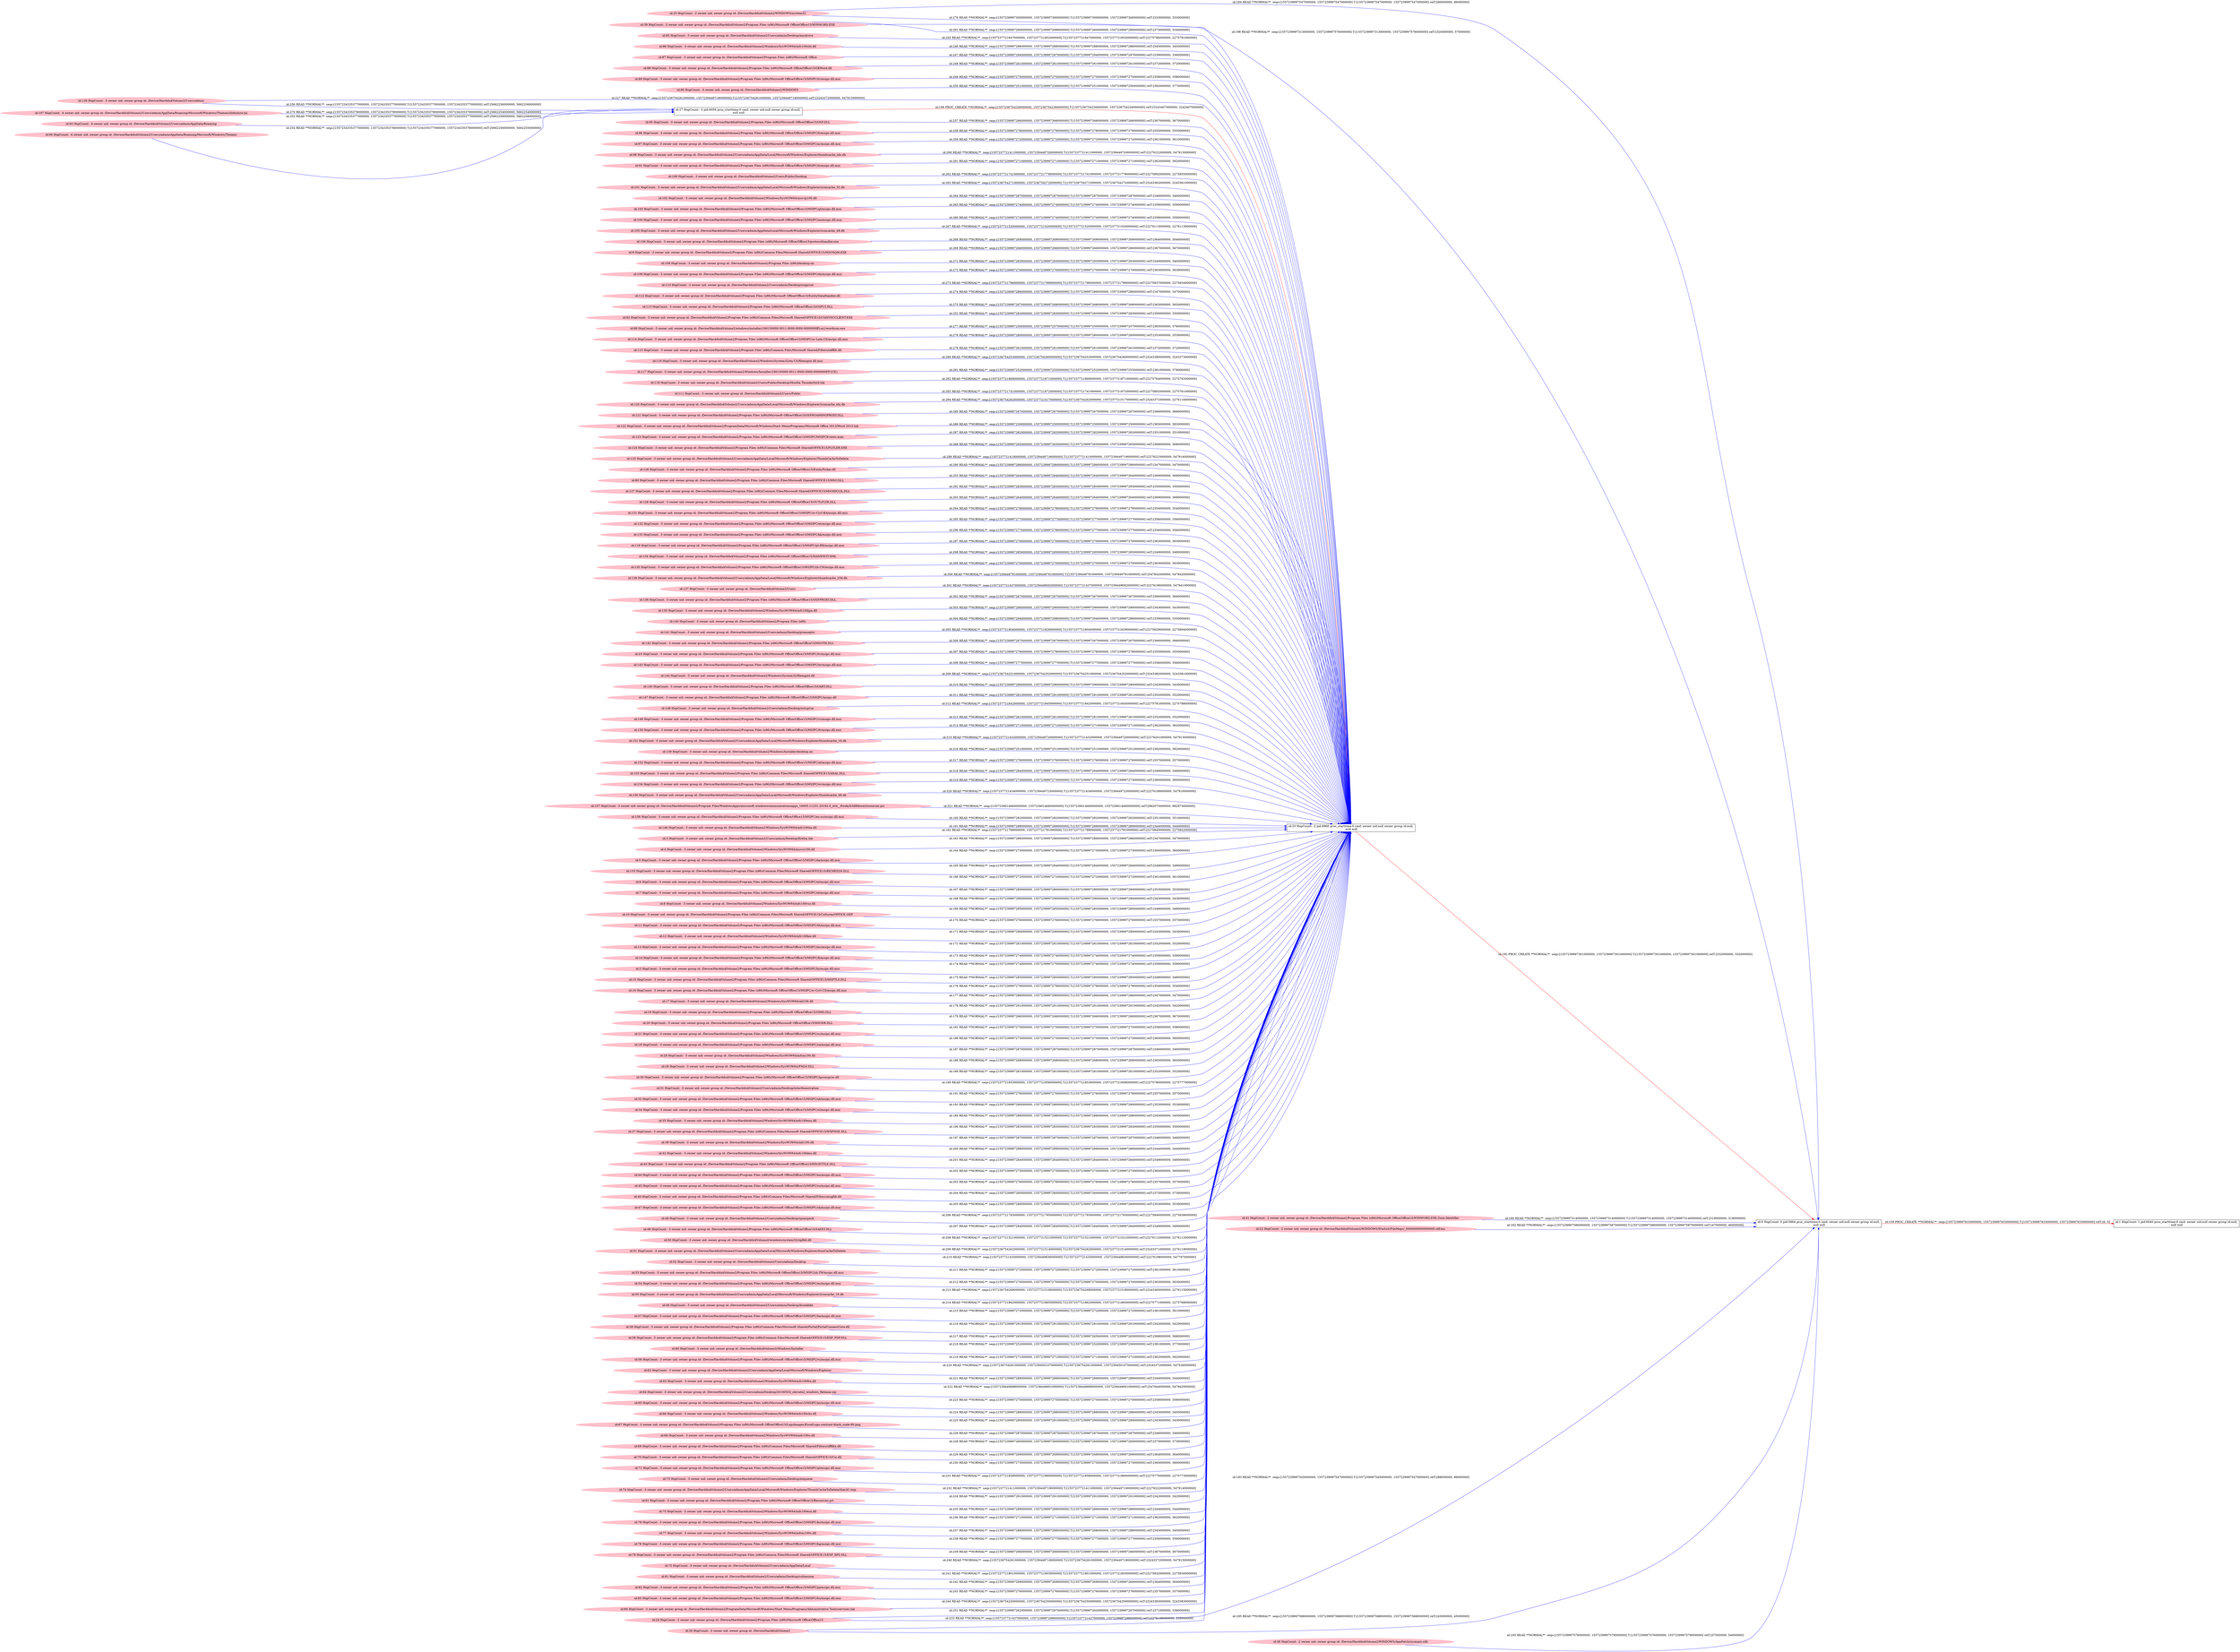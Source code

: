 digraph  {
rankdir=LR
"129"[color=pink,label="id:129 HopCount: -3 owner uid: owner group id: /Device/HarddiskVolume2/Users/admin ", shape=oval,style=filled];
"27"[color=black,label="id:27 HopCount: -3 pid:6056 proc_starttime:0 cmd: owner uid:null owner group id:null,\n null null", shape=box,style=solid];
"129" -> "27" [id=256,__obj="READ"color=blue,label="id:256 READ **NORMAL**  seqs:[1557234335377000000, 1557234335377000000] T:[1557234335377000000, 1557234335377000000] relT:[5662256000000, 5662256000000]",style=solid];
"95"[color=pink,label="id:95 HopCount: -3 owner uid: owner group id: /Device/HarddiskVolume2/Program Files (x86)/Microsoft Office/Office15/OSF.DLL ", shape=oval,style=filled];
"33"[color=black,label="id:33 HopCount: -2 pid:6960 proc_starttime:0 cmd: owner uid:null owner group id:null,\n null null", shape=box,style=solid];
"95" -> "33" [id=257,__obj="READ"color=blue,label="id:257 READ **NORMAL**  seqs:[1557239997266000000, 1557239997266000000] T:[1557239997266000000, 1557239997266000000] relT:[367000000, 367000000]",style=solid];
"96"[color=pink,label="id:96 HopCount: -3 owner uid: owner group id: /Device/HarddiskVolume2/Program Files (x86)/Microsoft Office/Office15/MSIPC/lt/msipc.dll.mui ", shape=oval,style=filled];
"96" -> "33" [id=258,__obj="READ"color=blue,label="id:258 READ **NORMAL**  seqs:[1557239997278000000, 1557239997279000000] T:[1557239997278000000, 1557239997278000000] relT:[355000000, 355000000]",style=solid];
"97"[color=pink,label="id:97 HopCount: -3 owner uid: owner group id: /Device/HarddiskVolume2/Program Files (x86)/Microsoft Office/Office15/MSIPC/ar/msipc.dll.mui ", shape=oval,style=filled];
"97" -> "33" [id=259,__obj="READ"color=blue,label="id:259 READ **NORMAL**  seqs:[1557239997272000000, 1557239997272000000] T:[1557239997272000000, 1557239997272000000] relT:[361000000, 361000000]",style=solid];
"98"[color=pink,label="id:98 HopCount: -3 owner uid: owner group id: /Device/HarddiskVolume2/Users/admin/AppData/Local/Microsoft/Windows/Explorer/thumbcache_idx.db ", shape=oval,style=filled];
"98" -> "33" [id=260,__obj="READ"color=blue,label="id:260 READ **NORMAL**  seqs:[1557237721411000000, 1557239449720000000] T:[1557237721411000000, 1557239449720000000] relT:[2276222000000, 547913000000]",style=solid];
"91"[color=pink,label="id:91 HopCount: -3 owner uid: owner group id: /Device/HarddiskVolume2/Program Files (x86)/Microsoft Office/Office15/MSIPC/it/msipc.dll.mui ", shape=oval,style=filled];
"91" -> "33" [id=261,__obj="READ"color=blue,label="id:261 READ **NORMAL**  seqs:[1557239997271000000, 1557239997271000000] T:[1557239997271000000, 1557239997271000000] relT:[362000000, 362000000]",style=solid];
"100"[color=pink,label="id:100 HopCount: -3 owner uid: owner group id: /Device/HarddiskVolume2/Users/Public/Desktop ", shape=oval,style=filled];
"100" -> "33" [id=262,__obj="READ"color=blue,label="id:262 READ **NORMAL**  seqs:[1557237721741000000, 1557237721778000000] T:[1557237721741000000, 1557237721778000000] relT:[2275892000000, 2275855000000]",style=solid];
"101"[color=pink,label="id:101 HopCount: -3 owner uid: owner group id: /Device/HarddiskVolume2/Users/admin/AppData/Local/Microsoft/Windows/Explorer/iconcache_32.db ", shape=oval,style=filled];
"101" -> "33" [id=263,__obj="READ"color=blue,label="id:263 READ **NORMAL**  seqs:[1557236754271000000, 1557236754272000000] T:[1557236754271000000, 1557236754272000000] relT:[3243362000000, 3243361000000]",style=solid];
"102"[color=pink,label="id:102 HopCount: -3 owner uid: owner group id: /Device/HarddiskVolume2/Windows/SysWOW64/msvcp100.dll ", shape=oval,style=filled];
"102" -> "33" [id=264,__obj="READ"color=blue,label="id:264 READ **NORMAL**  seqs:[1557239997287000000, 1557239997287000000] T:[1557239997287000000, 1557239997287000000] relT:[346000000, 346000000]",style=solid];
"103"[color=pink,label="id:103 HopCount: -3 owner uid: owner group id: /Device/HarddiskVolume2/Program Files (x86)/Microsoft Office/Office15/MSIPC/gl/msipc.dll.mui ", shape=oval,style=filled];
"103" -> "33" [id=265,__obj="READ"color=blue,label="id:265 READ **NORMAL**  seqs:[1557239997274000000, 1557239997274000000] T:[1557239997274000000, 1557239997274000000] relT:[359000000, 359000000]",style=solid];
"104"[color=pink,label="id:104 HopCount: -3 owner uid: owner group id: /Device/HarddiskVolume2/Program Files (x86)/Microsoft Office/Office15/MSIPC/no/msipc.dll.mui ", shape=oval,style=filled];
"104" -> "33" [id=266,__obj="READ"color=blue,label="id:266 READ **NORMAL**  seqs:[1557239997274000000, 1557239997274000000] T:[1557239997274000000, 1557239997274000000] relT:[359000000, 359000000]",style=solid];
"105"[color=pink,label="id:105 HopCount: -3 owner uid: owner group id: /Device/HarddiskVolume2/Users/admin/AppData/Local/Microsoft/Windows/Explorer/iconcache_48.db ", shape=oval,style=filled];
"105" -> "33" [id=267,__obj="READ"color=blue,label="id:267 READ **NORMAL**  seqs:[1557237721520000000, 1557237721520000000] T:[1557237721520000000, 1557237721520000000] relT:[2276113000000, 2276113000000]",style=solid];
"106"[color=pink,label="id:106 HopCount: -3 owner uid: owner group id: /Device/HarddiskVolume2/Program Files (x86)/Microsoft Office/Office15/protocolhandler.exe ", shape=oval,style=filled];
"106" -> "33" [id=268,__obj="READ"color=blue,label="id:268 READ **NORMAL**  seqs:[1557239997269000000, 1557239997269000000] T:[1557239997269000000, 1557239997269000000] relT:[364000000, 364000000]",style=solid];
"9"[color=pink,label="id:9 HopCount: -3 owner uid: owner group id: /Device/HarddiskVolume2/Program Files (x86)/Common Files/Microsoft Shared/OFFICE15/MSOSQM.EXE ", shape=oval,style=filled];
"9" -> "33" [id=269,__obj="READ"color=blue,label="id:269 READ **NORMAL**  seqs:[1557239997266000000, 1557239997266000000] T:[1557239997266000000, 1557239997266000000] relT:[367000000, 367000000]",style=solid];
"107"[color=pink,label="id:107 HopCount: -4 owner uid: owner group id: /Device/HarddiskVolume2/Users/admin/AppData/Roaming/Microsoft/Windows/Themes/slideshow.ini ", shape=oval,style=filled];
"107" -> "27" [id=270,__obj="READ"color=blue,label="id:270 READ **NORMAL**  seqs:[1557234335378000000, 1557234335379000000] T:[1557234335379000000, 1557234335379000000] relT:[5662254000000, 5662254000000]",style=solid];
"108"[color=pink,label="id:108 HopCount: -3 owner uid: owner group id: /Device/HarddiskVolume2/Program Files (x86)/desktop.ini ", shape=oval,style=filled];
"108" -> "33" [id=271,__obj="READ"color=blue,label="id:271 READ **NORMAL**  seqs:[1557239997293000000, 1557239997293000000] T:[1557239997293000000, 1557239997293000000] relT:[340000000, 340000000]",style=solid];
"109"[color=pink,label="id:109 HopCount: -3 owner uid: owner group id: /Device/HarddiskVolume2/Program Files (x86)/Microsoft Office/Office15/MSIPC/de/msipc.dll.mui ", shape=oval,style=filled];
"109" -> "33" [id=272,__obj="READ"color=blue,label="id:272 READ **NORMAL**  seqs:[1557239997270000000, 1557239997270000000] T:[1557239997270000000, 1557239997270000000] relT:[363000000, 363000000]",style=solid];
"110"[color=pink,label="id:110 HopCount: -3 owner uid: owner group id: /Device/HarddiskVolume2/Users/admin/Desktop/soaproot ", shape=oval,style=filled];
"110" -> "33" [id=273,__obj="READ"color=blue,label="id:273 READ **NORMAL**  seqs:[1557237721796000000, 1557237721799000000] T:[1557237721796000000, 1557237721799000000] relT:[2275837000000, 2275834000000]",style=solid];
"112"[color=pink,label="id:112 HopCount: -3 owner uid: owner group id: /Device/HarddiskVolume2/Program Files (x86)/Microsoft Office/Office15/EntityDataHandler.dll ", shape=oval,style=filled];
"112" -> "33" [id=274,__obj="READ"color=blue,label="id:274 READ **NORMAL**  seqs:[1557239997286000000, 1557239997286000000] T:[1557239997286000000, 1557239997286000000] relT:[347000000, 347000000]",style=solid];
"113"[color=pink,label="id:113 HopCount: -3 owner uid: owner group id: /Device/HarddiskVolume2/Program Files (x86)/Microsoft Office/Office15/OSFUI.DLL ", shape=oval,style=filled];
"113" -> "33" [id=275,__obj="READ"color=blue,label="id:275 READ **NORMAL**  seqs:[1557239997267000000, 1557239997268000000] T:[1557239997268000000, 1557239997268000000] relT:[365000000, 365000000]",style=solid];
"25"[color=pink,label="id:25 HopCount: -2 owner uid: owner group id: /Device/HarddiskVolume2/WINDOWS/system32 ", shape=oval,style=filled];
"25" -> "33" [id=276,__obj="READ"color=blue,label="id:276 READ **NORMAL**  seqs:[1557239997300000000, 1557239997300000000] T:[1557239997300000000, 1557239997300000000] relT:[333000000, 333000000]",style=solid];
"99"[color=pink,label="id:99 HopCount: -3 owner uid: owner group id: /Device/HarddiskVolume2/windows/installer/{90150000-0011-0000-0000-0000000ff1ce}/wordicon.exe ", shape=oval,style=filled];
"99" -> "33" [id=277,__obj="READ"color=blue,label="id:277 READ **NORMAL**  seqs:[1557239997250000000, 1557239997257000000] T:[1557239997250000000, 1557239997257000000] relT:[383000000, 376000000]",style=solid];
"114"[color=pink,label="id:114 HopCount: -3 owner uid: owner group id: /Device/HarddiskVolume2/Program Files (x86)/Microsoft Office/Office15/MSIPC/sr-Latn-CS/msipc.dll.mui ", shape=oval,style=filled];
"114" -> "33" [id=278,__obj="READ"color=blue,label="id:278 READ **NORMAL**  seqs:[1557239997280000000, 1557239997280000000] T:[1557239997280000000, 1557239997280000000] relT:[353000000, 353000000]",style=solid];
"115"[color=pink,label="id:115 HopCount: -3 owner uid: owner group id: /Device/HarddiskVolume2/Program Files (x86)/Common Files/Microsoft Shared/Filters/odffilt.dll ", shape=oval,style=filled];
"115" -> "33" [id=279,__obj="READ"color=blue,label="id:279 READ **NORMAL**  seqs:[1557239997261000000, 1557239997261000000] T:[1557239997261000000, 1557239997261000000] relT:[372000000, 372000000]",style=solid];
"116"[color=pink,label="id:116 HopCount: -3 owner uid: owner group id: /Device/HarddiskVolume2/Windows/System32/en-US/filemgmt.dll.mui ", shape=oval,style=filled];
"116" -> "33" [id=280,__obj="READ"color=blue,label="id:280 READ **NORMAL**  seqs:[1557236754253000000, 1557236754260000000] T:[1557236754253000000, 1557236754260000000] relT:[3243380000000, 3243373000000]",style=solid];
"117"[color=pink,label="id:117 HopCount: -3 owner uid: owner group id: /Device/HarddiskVolume2/Windows/Installer/{90150000-0011-0000-0000-0000000FF1CE} ", shape=oval,style=filled];
"117" -> "33" [id=281,__obj="READ"color=blue,label="id:281 READ **NORMAL**  seqs:[1557239997252000000, 1557239997255000000] T:[1557239997252000000, 1557239997255000000] relT:[381000000, 378000000]",style=solid];
"118"[color=pink,label="id:118 HopCount: -3 owner uid: owner group id: /Device/HarddiskVolume2/Users/Public/Desktop/Mozilla Thunderbird.lnk ", shape=oval,style=filled];
"118" -> "33" [id=282,__obj="READ"color=blue,label="id:282 READ **NORMAL**  seqs:[1557237721869000000, 1557237721871000000] T:[1557237721869000000, 1557237721871000000] relT:[2275764000000, 2275762000000]",style=solid];
"111"[color=pink,label="id:111 HopCount: -3 owner uid: owner group id: /Device/HarddiskVolume2/Users/Public ", shape=oval,style=filled];
"111" -> "33" [id=283,__obj="READ"color=blue,label="id:283 READ **NORMAL**  seqs:[1557237721741000000, 1557237721872000000] T:[1557237721741000000, 1557237721872000000] relT:[2275892000000, 2275761000000]",style=solid];
"120"[color=pink,label="id:120 HopCount: -3 owner uid: owner group id: /Device/HarddiskVolume2/Users/admin/AppData/Local/Microsoft/Windows/Explorer/iconcache_idx.db ", shape=oval,style=filled];
"120" -> "33" [id=284,__obj="READ"color=blue,label="id:284 READ **NORMAL**  seqs:[1557236754262000000, 1557237721517000000] T:[1557236754262000000, 1557237721517000000] relT:[3243371000000, 2276116000000]",style=solid];
"121"[color=pink,label="id:121 HopCount: -3 owner uid: owner group id: /Device/HarddiskVolume2/Program Files (x86)/Microsoft Office/Office15/OSFROAMINGPROXY.DLL ", shape=oval,style=filled];
"121" -> "33" [id=285,__obj="READ"color=blue,label="id:285 READ **NORMAL**  seqs:[1557239997267000000, 1557239997267000000] T:[1557239997267000000, 1557239997267000000] relT:[366000000, 366000000]",style=solid];
"122"[color=pink,label="id:122 HopCount: -3 owner uid: owner group id: /Device/HarddiskVolume2/ProgramData/Microsoft/Windows/Start Menu/Programs/Microsoft Office 2013/Word 2013.lnk ", shape=oval,style=filled];
"122" -> "33" [id=286,__obj="READ"color=blue,label="id:286 READ **NORMAL**  seqs:[1557239997250000000, 1557239997250000000] T:[1557239997250000000, 1557239997250000000] relT:[383000000, 383000000]",style=solid];
"123"[color=pink,label="id:123 HopCount: -3 owner uid: owner group id: /Device/HarddiskVolume2/Program Files (x86)/Microsoft Office/Office15/MSIPC/MSIPCEvents.man ", shape=oval,style=filled];
"123" -> "33" [id=287,__obj="READ"color=blue,label="id:287 READ **NORMAL**  seqs:[1557239997282000000, 1557239997282000000] T:[1557239997282000000, 1557239997282000000] relT:[351000000, 351000000]",style=solid];
"124"[color=pink,label="id:124 HopCount: -3 owner uid: owner group id: /Device/HarddiskVolume2/Program Files (x86)/Common Files/Microsoft Shared/OFFICE15/FLTLDR.EXE ", shape=oval,style=filled];
"124" -> "33" [id=288,__obj="READ"color=blue,label="id:288 READ **NORMAL**  seqs:[1557239997265000000, 1557239997265000000] T:[1557239997265000000, 1557239997265000000] relT:[368000000, 368000000]",style=solid];
"125"[color=pink,label="id:125 HopCount: -3 owner uid: owner group id: /Device/HarddiskVolume2/Users/admin/AppData/Local/Microsoft/Windows/Explorer/ThumbCacheToDelete ", shape=oval,style=filled];
"125" -> "33" [id=289,__obj="READ"color=blue,label="id:289 READ **NORMAL**  seqs:[1557237721410000000, 1557239449719000000] T:[1557237721410000000, 1557239449719000000] relT:[2276223000000, 547914000000]",style=solid];
"126"[color=pink,label="id:126 HopCount: -3 owner uid: owner group id: /Device/HarddiskVolume2/Program Files (x86)/Microsoft Office/Office15/EntityPicker.dll ", shape=oval,style=filled];
"126" -> "33" [id=290,__obj="READ"color=blue,label="id:290 READ **NORMAL**  seqs:[1557239997286000000, 1557239997286000000] T:[1557239997286000000, 1557239997286000000] relT:[347000000, 347000000]",style=solid];
"39"[color=pink,label="id:39 HopCount: -2 owner uid: owner group id: /Device/HarddiskVolume2/Program Files (x86)/Microsoft Office/Office15/WINWORD.EXE ", shape=oval,style=filled];
"39" -> "33" [id=291,__obj="READ"color=blue,label="id:291 READ **NORMAL**  seqs:[1557239997260000000, 1557239997299000000] T:[1557239997260000000, 1557239997299000000] relT:[373000000, 334000000]",style=solid];
"127"[color=pink,label="id:127 HopCount: -3 owner uid: owner group id: /Device/HarddiskVolume2/Program Files (x86)/Common Files/Microsoft Shared/OFFICE15/MSOIDCLIL.DLL ", shape=oval,style=filled];
"127" -> "33" [id=292,__obj="READ"color=blue,label="id:292 READ **NORMAL**  seqs:[1557239997283000000, 1557239997283000000] T:[1557239997283000000, 1557239997283000000] relT:[350000000, 350000000]",style=solid];
"128"[color=pink,label="id:128 HopCount: -3 owner uid: owner group id: /Device/HarddiskVolume2/Program Files (x86)/Microsoft Office/Office15/OUTLFLTR.DLL ", shape=oval,style=filled];
"128" -> "33" [id=293,__obj="READ"color=blue,label="id:293 READ **NORMAL**  seqs:[1557239997264000000, 1557239997264000000] T:[1557239997264000000, 1557239997264000000] relT:[369000000, 369000000]",style=solid];
"131"[color=pink,label="id:131 HopCount: -3 owner uid: owner group id: /Device/HarddiskVolume2/Program Files (x86)/Microsoft Office/Office15/MSIPC/sr-Cyrl-BA/msipc.dll.mui ", shape=oval,style=filled];
"131" -> "33" [id=294,__obj="READ"color=blue,label="id:294 READ **NORMAL**  seqs:[1557239997279000000, 1557239997279000000] T:[1557239997279000000, 1557239997279000000] relT:[354000000, 354000000]",style=solid];
"132"[color=pink,label="id:132 HopCount: -3 owner uid: owner group id: /Device/HarddiskVolume2/Program Files (x86)/Microsoft Office/Office15/MSIPC/et/msipc.dll.mui ", shape=oval,style=filled];
"132" -> "33" [id=295,__obj="READ"color=blue,label="id:295 READ **NORMAL**  seqs:[1557239997277000000, 1557239997277000000] T:[1557239997277000000, 1557239997277000000] relT:[356000000, 356000000]",style=solid];
"133"[color=pink,label="id:133 HopCount: -3 owner uid: owner group id: /Device/HarddiskVolume2/Program Files (x86)/Microsoft Office/Office15/MSIPC/kk/msipc.dll.mui ", shape=oval,style=filled];
"133" -> "33" [id=296,__obj="READ"color=blue,label="id:296 READ **NORMAL**  seqs:[1557239997277000000, 1557239997278000000] T:[1557239997277000000, 1557239997277000000] relT:[356000000, 356000000]",style=solid];
"119"[color=pink,label="id:119 HopCount: -3 owner uid: owner group id: /Device/HarddiskVolume2/Program Files (x86)/Microsoft Office/Office15/MSIPC/pt-BR/msipc.dll.mui ", shape=oval,style=filled];
"119" -> "33" [id=297,__obj="READ"color=blue,label="id:297 READ **NORMAL**  seqs:[1557239997270000000, 1557239997270000000] T:[1557239997270000000, 1557239997270000000] relT:[363000000, 363000000]",style=solid];
"134"[color=pink,label="id:134 HopCount: -3 owner uid: owner group id: /Device/HarddiskVolume2/Program Files (x86)/Microsoft Office/Office15/MANIFEST.XML ", shape=oval,style=filled];
"134" -> "33" [id=298,__obj="READ"color=blue,label="id:298 READ **NORMAL**  seqs:[1557239997285000000, 1557239997285000000] T:[1557239997285000000, 1557239997285000000] relT:[348000000, 348000000]",style=solid];
"135"[color=pink,label="id:135 HopCount: -3 owner uid: owner group id: /Device/HarddiskVolume2/Program Files (x86)/Microsoft Office/Office15/MSIPC/zh-CN/msipc.dll.mui ", shape=oval,style=filled];
"135" -> "33" [id=299,__obj="READ"color=blue,label="id:299 READ **NORMAL**  seqs:[1557239997270000000, 1557239997270000000] T:[1557239997270000000, 1557239997270000000] relT:[363000000, 363000000]",style=solid];
"136"[color=pink,label="id:136 HopCount: -3 owner uid: owner group id: /Device/HarddiskVolume2/Users/admin/AppData/Local/Microsoft/Windows/Explorer/thumbcache_256.db ", shape=oval,style=filled];
"136" -> "33" [id=300,__obj="READ"color=blue,label="id:300 READ **NORMAL**  seqs:[1557239449791000000, 1557239449791000000] T:[1557239449791000000, 1557239449791000000] relT:[547842000000, 547842000000]",style=solid];
"137"[color=pink,label="id:137 HopCount: -3 owner uid: owner group id: /Device/HarddiskVolume2/Users ", shape=oval,style=filled];
"137" -> "33" [id=301,__obj="READ"color=blue,label="id:301 READ **NORMAL**  seqs:[1557237721437000000, 1557239449692000000] T:[1557237721437000000, 1557239449692000000] relT:[2276196000000, 547941000000]",style=solid];
"138"[color=pink,label="id:138 HopCount: -3 owner uid: owner group id: /Device/HarddiskVolume2/Program Files (x86)/Microsoft Office/Office15/OSFPROXY.DLL ", shape=oval,style=filled];
"138" -> "33" [id=302,__obj="READ"color=blue,label="id:302 READ **NORMAL**  seqs:[1557239997267000000, 1557239997267000000] T:[1557239997267000000, 1557239997267000000] relT:[366000000, 366000000]",style=solid];
"130"[color=pink,label="id:130 HopCount: -3 owner uid: owner group id: /Device/HarddiskVolume2/Windows/SysWOW64/mfc100jpn.dll ", shape=oval,style=filled];
"130" -> "33" [id=303,__obj="READ"color=blue,label="id:303 READ **NORMAL**  seqs:[1557239997290000000, 1557239997290000000] T:[1557239997290000000, 1557239997290000000] relT:[343000000, 343000000]",style=solid];
"140"[color=pink,label="id:140 HopCount: -3 owner uid: owner group id: /Device/HarddiskVolume2/Program Files (x86) ", shape=oval,style=filled];
"140" -> "33" [id=304,__obj="READ"color=blue,label="id:304 READ **NORMAL**  seqs:[1557239997294000000, 1557239997298000000] T:[1557239997294000000, 1557239997298000000] relT:[339000000, 335000000]",style=solid];
"141"[color=pink,label="id:141 HopCount: -3 owner uid: owner group id: /Device/HarddiskVolume2/Users/admin/Desktop/preaseptic ", shape=oval,style=filled];
"141" -> "33" [id=305,__obj="READ"color=blue,label="id:305 READ **NORMAL**  seqs:[1557237721804000000, 1557237721829000000] T:[1557237721804000000, 1557237721829000000] relT:[2275829000000, 2275804000000]",style=solid];
"142"[color=pink,label="id:142 HopCount: -3 owner uid: owner group id: /Device/HarddiskVolume2/Program Files (x86)/Microsoft Office/Office15/MSOTH.DLL ", shape=oval,style=filled];
"142" -> "33" [id=306,__obj="READ"color=blue,label="id:306 READ **NORMAL**  seqs:[1557239997267000000, 1557239997267000000] T:[1557239997267000000, 1557239997267000000] relT:[366000000, 366000000]",style=solid];
"23"[color=pink,label="id:23 HopCount: -3 owner uid: owner group id: /Device/HarddiskVolume2/Program Files (x86)/Microsoft Office/Office15/MSIPC/lv/msipc.dll.mui ", shape=oval,style=filled];
"23" -> "33" [id=307,__obj="READ"color=blue,label="id:307 READ **NORMAL**  seqs:[1557239997278000000, 1557239997278000000] T:[1557239997278000000, 1557239997278000000] relT:[355000000, 355000000]",style=solid];
"143"[color=pink,label="id:143 HopCount: -3 owner uid: owner group id: /Device/HarddiskVolume2/Program Files (x86)/Microsoft Office/Office15/MSIPC/hr/msipc.dll.mui ", shape=oval,style=filled];
"143" -> "33" [id=308,__obj="READ"color=blue,label="id:308 READ **NORMAL**  seqs:[1557239997277000000, 1557239997277000000] T:[1557239997277000000, 1557239997277000000] relT:[356000000, 356000000]",style=solid];
"144"[color=pink,label="id:144 HopCount: -3 owner uid: owner group id: /Device/HarddiskVolume2/Windows/System32/filemgmt.dll ", shape=oval,style=filled];
"144" -> "33" [id=309,__obj="READ"color=blue,label="id:309 READ **NORMAL**  seqs:[1557236754251000000, 1557236754252000000] T:[1557236754251000000, 1557236754252000000] relT:[3243382000000, 3243381000000]",style=solid];
"145"[color=pink,label="id:145 HopCount: -3 owner uid: owner group id: /Device/HarddiskVolume2/Program Files (x86)/Microsoft Office/Office15/OART.DLL ", shape=oval,style=filled];
"145" -> "33" [id=310,__obj="READ"color=blue,label="id:310 READ **NORMAL**  seqs:[1557239997290000000, 1557239997290000000] T:[1557239997290000000, 1557239997290000000] relT:[343000000, 343000000]",style=solid];
"147"[color=pink,label="id:147 HopCount: -3 owner uid: owner group id: /Device/HarddiskVolume2/Program Files (x86)/Microsoft Office/Office15/MSIPC/msipc.dll ", shape=oval,style=filled];
"147" -> "33" [id=311,__obj="READ"color=blue,label="id:311 READ **NORMAL**  seqs:[1557239997281000000, 1557239997281000000] T:[1557239997281000000, 1557239997281000000] relT:[352000000, 352000000]",style=solid];
"148"[color=pink,label="id:148 HopCount: -3 owner uid: owner group id: /Device/HarddiskVolume2/Users/admin/Desktop/outsprue ", shape=oval,style=filled];
"148" -> "33" [id=312,__obj="READ"color=blue,label="id:312 READ **NORMAL**  seqs:[1557237721842000000, 1557237721845000000] T:[1557237721842000000, 1557237721845000000] relT:[2275791000000, 2275788000000]",style=solid];
"149"[color=pink,label="id:149 HopCount: -3 owner uid: owner group id: /Device/HarddiskVolume2/Program Files (x86)/Microsoft Office/Office15/MSIPC/vi/msipc.dll.mui ", shape=oval,style=filled];
"149" -> "33" [id=313,__obj="READ"color=blue,label="id:313 READ **NORMAL**  seqs:[1557239997281000000, 1557239997281000000] T:[1557239997281000000, 1557239997281000000] relT:[352000000, 352000000]",style=solid];
"150"[color=pink,label="id:150 HopCount: -3 owner uid: owner group id: /Device/HarddiskVolume2/Program Files (x86)/Microsoft Office/Office15/MSIPC/fr/msipc.dll.mui ", shape=oval,style=filled];
"150" -> "33" [id=314,__obj="READ"color=blue,label="id:314 READ **NORMAL**  seqs:[1557239997271000000, 1557239997271000000] T:[1557239997271000000, 1557239997271000000] relT:[362000000, 362000000]",style=solid];
"151"[color=pink,label="id:151 HopCount: -3 owner uid: owner group id: /Device/HarddiskVolume2/Users/admin/AppData/Local/Microsoft/Windows/Explorer/thumbcache_16.db ", shape=oval,style=filled];
"151" -> "33" [id=315,__obj="READ"color=blue,label="id:315 READ **NORMAL**  seqs:[1557237721432000000, 1557239449720000000] T:[1557237721432000000, 1557239449720000000] relT:[2276201000000, 547913000000]",style=solid];
"139"[color=pink,label="id:139 HopCount: -3 owner uid: owner group id: /Device/HarddiskVolume2/Windows/Installer/desktop.ini ", shape=oval,style=filled];
"139" -> "33" [id=316,__obj="READ"color=blue,label="id:316 READ **NORMAL**  seqs:[1557239997251000000, 1557239997251000000] T:[1557239997251000000, 1557239997251000000] relT:[382000000, 382000000]",style=solid];
"152"[color=pink,label="id:152 HopCount: -3 owner uid: owner group id: /Device/HarddiskVolume2/Program Files (x86)/Microsoft Office/Office15/MSIPC/el/msipc.dll.mui ", shape=oval,style=filled];
"152" -> "33" [id=317,__obj="READ"color=blue,label="id:317 READ **NORMAL**  seqs:[1557239997276000000, 1557239997276000000] T:[1557239997276000000, 1557239997276000000] relT:[357000000, 357000000]",style=solid];
"153"[color=pink,label="id:153 HopCount: -3 owner uid: owner group id: /Device/HarddiskVolume2/Program Files (x86)/Common Files/Microsoft Shared/OFFICE15/ADAL.DLL ", shape=oval,style=filled];
"153" -> "33" [id=318,__obj="READ"color=blue,label="id:318 READ **NORMAL**  seqs:[1557239997284000000, 1557239997284000000] T:[1557239997284000000, 1557239997284000000] relT:[349000000, 349000000]",style=solid];
"154"[color=pink,label="id:154 HopCount: -3 owner uid: owner group id: /Device/HarddiskVolume2/Program Files (x86)/Microsoft Office/Office15/MSIPC/sv/msipc.dll.mui ", shape=oval,style=filled];
"154" -> "33" [id=319,__obj="READ"color=blue,label="id:319 READ **NORMAL**  seqs:[1557239997273000000, 1557239997273000000] T:[1557239997273000000, 1557239997273000000] relT:[360000000, 360000000]",style=solid];
"156"[color=pink,label="id:156 HopCount: -3 owner uid: owner group id: /Device/HarddiskVolume2/Users/admin/AppData/Local/Microsoft/Windows/Explorer/thumbcache_48.db ", shape=oval,style=filled];
"156" -> "33" [id=320,__obj="READ"color=blue,label="id:320 READ **NORMAL**  seqs:[1557237721434000000, 1557239449723000000] T:[1557237721434000000, 1557239449723000000] relT:[2276199000000, 547910000000]",style=solid];
"157"[color=pink,label="id:157 HopCount: -3 owner uid: owner group id: /Device/HarddiskVolume2/Program Files/WindowsApps/microsoft.windowscommunicationsapps_16005.11231.20192.0_x64__8wekyb3d8bbwe/resources.pri ", shape=oval,style=filled];
"157" -> "33" [id=321,__obj="READ"color=blue,label="id:321 READ **NORMAL**  seqs:[1557239014660000000, 1557239014660000000] T:[1557239014660000000, 1557239014660000000] relT:[982973000000, 982973000000]",style=solid];
"0"[color=black,label="id:0 HopCount: 0 pid:5864 proc_starttime:0 cmd: owner uid:null owner group id:null,\n null null", shape=box,style=solid];
"1"[color=black,label="id:1 HopCount: 1 pid:6040 proc_starttime:0 cmd: owner uid:null owner group id:null,\n null null", shape=box,style=solid];
"0" -> "1" [id=159,__obj="PROC_CREATE"color=red,label="id:159 PROC_CREATE **NORMAL**  seqs:[1557239997633000000, 1557239997633000000] T:[1557239997633000000, 1557239997633000000] relT:[0, 0]",style=solid];
"158"[color=pink,label="id:158 HopCount: -3 owner uid: owner group id: /Device/HarddiskVolume2/Program Files (x86)/Microsoft Office/Office15/MSIPC/en-us/msipc.dll.mui ", shape=oval,style=filled];
"158" -> "33" [id=160,__obj="READ"color=blue,label="id:160 READ **NORMAL**  seqs:[1557239997282000000, 1557239997282000000] T:[1557239997282000000, 1557239997282000000] relT:[351000000, 351000000]",style=solid];
"146"[color=pink,label="id:146 HopCount: -3 owner uid: owner group id: /Device/HarddiskVolume2/Windows/SysWOW64/mfc100ita.dll ", shape=oval,style=filled];
"146" -> "33" [id=161,__obj="READ"color=blue,label="id:161 READ **NORMAL**  seqs:[1557239997289000000, 1557239997289000000] T:[1557239997289000000, 1557239997289000000] relT:[344000000, 344000000]",style=solid];
"3"[color=pink,label="id:3 HopCount: -3 owner uid: owner group id: /Device/HarddiskVolume2/Users/admin/Desktop/firefox.lnk ", shape=oval,style=filled];
"3" -> "33" [id=162,__obj="READ"color=blue,label="id:162 READ **NORMAL**  seqs:[1557237721788000000, 1557237721791000000] T:[1557237721788000000, 1557237721791000000] relT:[2275845000000, 2275842000000]",style=solid];
"4"[color=pink,label="id:4 HopCount: -3 owner uid: owner group id: /Device/HarddiskVolume2/Windows/SysWOW64/msvcr100.dll ", shape=oval,style=filled];
"4" -> "33" [id=163,__obj="READ"color=blue,label="id:163 READ **NORMAL**  seqs:[1557239997286000000, 1557239997286000000] T:[1557239997286000000, 1557239997286000000] relT:[347000000, 347000000]",style=solid];
"5"[color=pink,label="id:5 HopCount: -3 owner uid: owner group id: /Device/HarddiskVolume2/Program Files (x86)/Microsoft Office/Office15/MSIPC/da/msipc.dll.mui ", shape=oval,style=filled];
"5" -> "33" [id=164,__obj="READ"color=blue,label="id:164 READ **NORMAL**  seqs:[1557239997273000000, 1557239997274000000] T:[1557239997273000000, 1557239997273000000] relT:[360000000, 360000000]",style=solid];
"155"[color=pink,label="id:155 HopCount: -3 owner uid: owner group id: /Device/HarddiskVolume2/Program Files (x86)/Common Files/Microsoft Shared/OFFICE15/RICHED20.DLL ", shape=oval,style=filled];
"155" -> "33" [id=165,__obj="READ"color=blue,label="id:165 READ **NORMAL**  seqs:[1557239997284000000, 1557239997284000000] T:[1557239997284000000, 1557239997284000000] relT:[349000000, 349000000]",style=solid];
"6"[color=pink,label="id:6 HopCount: -3 owner uid: owner group id: /Device/HarddiskVolume2/Program Files (x86)/Microsoft Office/Office15/MSIPC/nl/msipc.dll.mui ", shape=oval,style=filled];
"6" -> "33" [id=166,__obj="READ"color=blue,label="id:166 READ **NORMAL**  seqs:[1557239997272000000, 1557239997272000000] T:[1557239997272000000, 1557239997272000000] relT:[361000000, 361000000]",style=solid];
"7"[color=pink,label="id:7 HopCount: -3 owner uid: owner group id: /Device/HarddiskVolume2/Program Files (x86)/Microsoft Office/Office15/MSIPC/id/msipc.dll.mui ", shape=oval,style=filled];
"7" -> "33" [id=167,__obj="READ"color=blue,label="id:167 READ **NORMAL**  seqs:[1557239997280000000, 1557239997280000000] T:[1557239997280000000, 1557239997280000000] relT:[353000000, 353000000]",style=solid];
"8"[color=pink,label="id:8 HopCount: -3 owner uid: owner group id: /Device/HarddiskVolume2/Windows/SysWOW64/mfc100rus.dll ", shape=oval,style=filled];
"8" -> "33" [id=168,__obj="READ"color=blue,label="id:168 READ **NORMAL**  seqs:[1557239997290000000, 1557239997290000000] T:[1557239997290000000, 1557239997290000000] relT:[343000000, 343000000]",style=solid];
"10"[color=pink,label="id:10 HopCount: -3 owner uid: owner group id: /Device/HarddiskVolume2/Program Files (x86)/Common Files/Microsoft Shared/OFFICE15/Cultures/OFFICE.ODF ", shape=oval,style=filled];
"10" -> "33" [id=169,__obj="READ"color=blue,label="id:169 READ **NORMAL**  seqs:[1557239997285000000, 1557239997285000000] T:[1557239997285000000, 1557239997285000000] relT:[348000000, 348000000]",style=solid];
"11"[color=pink,label="id:11 HopCount: -3 owner uid: owner group id: /Device/HarddiskVolume2/Program Files (x86)/Microsoft Office/Office15/MSIPC/th/msipc.dll.mui ", shape=oval,style=filled];
"11" -> "33" [id=170,__obj="READ"color=blue,label="id:170 READ **NORMAL**  seqs:[1557239997276000000, 1557239997276000000] T:[1557239997276000000, 1557239997276000000] relT:[357000000, 357000000]",style=solid];
"12"[color=pink,label="id:12 HopCount: -3 owner uid: owner group id: /Device/HarddiskVolume2/Windows/SysWOW64/mfc100kor.dll ", shape=oval,style=filled];
"12" -> "33" [id=171,__obj="READ"color=blue,label="id:171 READ **NORMAL**  seqs:[1557239997290000000, 1557239997290000000] T:[1557239997290000000, 1557239997290000000] relT:[343000000, 343000000]",style=solid];
"13"[color=pink,label="id:13 HopCount: -3 owner uid: owner group id: /Device/HarddiskVolume2/Program Files (x86)/Microsoft Office/Office15/MSIPC/ms/msipc.dll.mui ", shape=oval,style=filled];
"13" -> "33" [id=172,__obj="READ"color=blue,label="id:172 READ **NORMAL**  seqs:[1557239997281000000, 1557239997281000000] T:[1557239997281000000, 1557239997281000000] relT:[352000000, 352000000]",style=solid];
"14"[color=pink,label="id:14 HopCount: -3 owner uid: owner group id: /Device/HarddiskVolume2/Program Files (x86)/Microsoft Office/Office15/MSIPC/fi/msipc.dll.mui ", shape=oval,style=filled];
"14" -> "33" [id=173,__obj="READ"color=blue,label="id:173 READ **NORMAL**  seqs:[1557239997274000000, 1557239997274000000] T:[1557239997274000000, 1557239997274000000] relT:[359000000, 359000000]",style=solid];
"2"[color=pink,label="id:2 HopCount: -3 owner uid: owner group id: /Device/HarddiskVolume2/Program Files (x86)/Microsoft Office/Office15/MSIPC/hi/msipc.dll.mui ", shape=oval,style=filled];
"2" -> "33" [id=174,__obj="READ"color=blue,label="id:174 READ **NORMAL**  seqs:[1557239997274000000, 1557239997275000000] T:[1557239997274000000, 1557239997274000000] relT:[359000000, 359000000]",style=solid];
"15"[color=pink,label="id:15 HopCount: -3 owner uid: owner group id: /Device/HarddiskVolume2/Program Files (x86)/Common Files/Microsoft Shared/OFFICE15/MSPTLS.DLL ", shape=oval,style=filled];
"15" -> "33" [id=175,__obj="READ"color=blue,label="id:175 READ **NORMAL**  seqs:[1557239997285000000, 1557239997285000000] T:[1557239997285000000, 1557239997285000000] relT:[348000000, 348000000]",style=solid];
"16"[color=pink,label="id:16 HopCount: -3 owner uid: owner group id: /Device/HarddiskVolume2/Program Files (x86)/Microsoft Office/Office15/MSIPC/sr-Cyrl-CS/msipc.dll.mui ", shape=oval,style=filled];
"16" -> "33" [id=176,__obj="READ"color=blue,label="id:176 READ **NORMAL**  seqs:[1557239997279000000, 1557239997279000000] T:[1557239997279000000, 1557239997279000000] relT:[354000000, 354000000]",style=solid];
"17"[color=pink,label="id:17 HopCount: -3 owner uid: owner group id: /Device/HarddiskVolume2/Windows/SysWOW64/atl100.dll ", shape=oval,style=filled];
"17" -> "33" [id=177,__obj="READ"color=blue,label="id:177 READ **NORMAL**  seqs:[1557239997286000000, 1557239997286000000] T:[1557239997286000000, 1557239997286000000] relT:[347000000, 347000000]",style=solid];
"19"[color=pink,label="id:19 HopCount: -3 owner uid: owner group id: /Device/HarddiskVolume2/Program Files (x86)/Microsoft Office/Office15/OIMG.DLL ", shape=oval,style=filled];
"19" -> "33" [id=178,__obj="READ"color=blue,label="id:178 READ **NORMAL**  seqs:[1557239997291000000, 1557239997291000000] T:[1557239997291000000, 1557239997291000000] relT:[342000000, 342000000]",style=solid];
"20"[color=pink,label="id:20 HopCount: -3 owner uid: owner group id: /Device/HarddiskVolume2/Program Files (x86)/Microsoft Office/Office15/MSOSB.DLL ", shape=oval,style=filled];
"20" -> "33" [id=179,__obj="READ"color=blue,label="id:179 READ **NORMAL**  seqs:[1557239997266000000, 1557239997266000000] T:[1557239997266000000, 1557239997266000000] relT:[367000000, 367000000]",style=solid];
"41"[color=pink,label="id:41 HopCount: -2 owner uid: owner group id: /Device/HarddiskVolume2/Program Files (x86)/Microsoft Office/Office15/WINWORD.EXE:Zone.Identifier ", shape=oval,style=filled];
"41" -> "0" [id=180,__obj="READ"color=blue,label="id:180 READ **NORMAL**  seqs:[1557239997314000000, 1557239997314000000] T:[1557239997314000000, 1557239997314000000] relT:[319000000, 319000000]",style=solid];
"21"[color=pink,label="id:21 HopCount: -3 owner uid: owner group id: /Device/HarddiskVolume2/Program Files (x86)/Microsoft Office/Office15/MSIPC/cs/msipc.dll.mui ", shape=oval,style=filled];
"21" -> "33" [id=181,__obj="READ"color=blue,label="id:181 READ **NORMAL**  seqs:[1557239997275000000, 1557239997275000000] T:[1557239997275000000, 1557239997275000000] relT:[358000000, 358000000]",style=solid];
"22"[color=pink,label="id:22 HopCount: -2 owner uid: owner group id: /Device/HarddiskVolume2/WINDOWS/WinSxS/FileMaps/_0000000000000000.cdf-ms ", shape=oval,style=filled];
"22" -> "0" [id=182,__obj="READ"color=blue,label="id:182 READ **NORMAL**  seqs:[1557239997586000000, 1557239997587000000] T:[1557239997586000000, 1557239997587000000] relT:[47000000, 46000000]",style=solid];
"24"[color=pink,label="id:24 HopCount: -2 owner uid: owner group id: /Device/HarddiskVolume2/Program Files (x86)/Microsoft Office/Office15 ", shape=oval,style=filled];
"24" -> "0" [id=183,__obj="READ"color=blue,label="id:183 READ **NORMAL**  seqs:[1557239997545000000, 1557239997547000000] T:[1557239997545000000, 1557239997547000000] relT:[88000000, 86000000]",style=solid];
"25" -> "0" [id=184,__obj="READ"color=blue,label="id:184 READ **NORMAL**  seqs:[1557239997547000000, 1557239997547000000] T:[1557239997547000000, 1557239997547000000] relT:[86000000, 86000000]",style=solid];
"26"[color=pink,label="id:26 HopCount: -2 owner uid: owner group id: /Device/HarddiskVolume2 ", shape=oval,style=filled];
"26" -> "0" [id=185,__obj="READ"color=blue,label="id:185 READ **NORMAL**  seqs:[1557239997588000000, 1557239997588000000] T:[1557239997588000000, 1557239997588000000] relT:[45000000, 45000000]",style=solid];
"18"[color=pink,label="id:18 HopCount: -3 owner uid: owner group id: /Device/HarddiskVolume2/Program Files (x86)/Microsoft Office/Office15/MSIPC/ca/msipc.dll.mui ", shape=oval,style=filled];
"18" -> "33" [id=186,__obj="READ"color=blue,label="id:186 READ **NORMAL**  seqs:[1557239997273000000, 1557239997273000000] T:[1557239997273000000, 1557239997273000000] relT:[360000000, 360000000]",style=solid];
"28"[color=pink,label="id:28 HopCount: -3 owner uid: owner group id: /Device/HarddiskVolume2/Windows/SysWOW64/mfcm100.dll ", shape=oval,style=filled];
"28" -> "33" [id=187,__obj="READ"color=blue,label="id:187 READ **NORMAL**  seqs:[1557239997287000000, 1557239997287000000] T:[1557239997287000000, 1557239997287000000] relT:[346000000, 346000000]",style=solid];
"29"[color=pink,label="id:29 HopCount: -3 owner uid: owner group id: /Device/HarddiskVolume2/Windows/SysWOW64/FM20.DLL ", shape=oval,style=filled];
"29" -> "33" [id=188,__obj="READ"color=blue,label="id:188 READ **NORMAL**  seqs:[1557239997268000000, 1557239997268000000] T:[1557239997268000000, 1557239997268000000] relT:[365000000, 365000000]",style=solid];
"30"[color=pink,label="id:30 HopCount: -3 owner uid: owner group id: /Device/HarddiskVolume2/Program Files (x86)/Microsoft Office/Office15/MSIPC/ipcsecproc.dll ", shape=oval,style=filled];
"30" -> "33" [id=189,__obj="READ"color=blue,label="id:189 READ **NORMAL**  seqs:[1557239997281000000, 1557239997281000000] T:[1557239997281000000, 1557239997281000000] relT:[352000000, 352000000]",style=solid];
"31"[color=pink,label="id:31 HopCount: -3 owner uid: owner group id: /Device/HarddiskVolume2/Users/admin/Desktop/interfenestration ", shape=oval,style=filled];
"31" -> "33" [id=190,__obj="READ"color=blue,label="id:190 READ **NORMAL**  seqs:[1557237721853000000, 1557237721856000000] T:[1557237721853000000, 1557237721856000000] relT:[2275780000000, 2275777000000]",style=solid];
"32"[color=pink,label="id:32 HopCount: -3 owner uid: owner group id: /Device/HarddiskVolume2/Program Files (x86)/Microsoft Office/Office15/MSIPC/uk/msipc.dll.mui ", shape=oval,style=filled];
"32" -> "33" [id=191,__obj="READ"color=blue,label="id:191 READ **NORMAL**  seqs:[1557239997276000000, 1557239997276000000] T:[1557239997276000000, 1557239997276000000] relT:[357000000, 357000000]",style=solid];
"33" -> "0" [id=192,__obj="PROC_CREATE"color=red,label="id:192 PROC_CREATE **NORMAL**  seqs:[1557239997301000000, 1557239997301000000] T:[1557239997301000000, 1557239997301000000] relT:[332000000, 332000000]",style=solid];
"34"[color=pink,label="id:34 HopCount: -3 owner uid: owner group id: /Device/HarddiskVolume2/Program Files (x86)/Microsoft Office/Office15/MSIPC/sl/msipc.dll.mui ", shape=oval,style=filled];
"34" -> "33" [id=193,__obj="READ"color=blue,label="id:193 READ **NORMAL**  seqs:[1557239997280000000, 1557239997280000000] T:[1557239997280000000, 1557239997280000000] relT:[353000000, 353000000]",style=solid];
"35"[color=pink,label="id:35 HopCount: -3 owner uid: owner group id: /Device/HarddiskVolume2/Windows/SysWOW64/mfc100enu.dll ", shape=oval,style=filled];
"35" -> "33" [id=194,__obj="READ"color=blue,label="id:194 READ **NORMAL**  seqs:[1557239997288000000, 1557239997288000000] T:[1557239997288000000, 1557239997288000000] relT:[345000000, 345000000]",style=solid];
"36"[color=pink,label="id:36 HopCount: -2 owner uid: owner group id: /Device/HarddiskVolume2/WINDOWS/AppPatch/sysmain.sdb ", shape=oval,style=filled];
"36" -> "0" [id=195,__obj="READ"color=blue,label="id:195 READ **NORMAL**  seqs:[1557239997576000000, 1557239997579000000] T:[1557239997576000000, 1557239997579000000] relT:[57000000, 54000000]",style=solid];
"37"[color=pink,label="id:37 HopCount: -3 owner uid: owner group id: /Device/HarddiskVolume2/Program Files (x86)/Common Files/Microsoft Shared/OFFICE15/WXPNSE.DLL ", shape=oval,style=filled];
"37" -> "33" [id=196,__obj="READ"color=blue,label="id:196 READ **NORMAL**  seqs:[1557239997283000000, 1557239997283000000] T:[1557239997283000000, 1557239997283000000] relT:[350000000, 350000000]",style=solid];
"38"[color=pink,label="id:38 HopCount: -3 owner uid: owner group id: /Device/HarddiskVolume2/Windows/SysWOW64/mfc100.dll ", shape=oval,style=filled];
"38" -> "33" [id=197,__obj="READ"color=blue,label="id:197 READ **NORMAL**  seqs:[1557239997287000000, 1557239997287000000] T:[1557239997287000000, 1557239997287000000] relT:[346000000, 346000000]",style=solid];
"39" -> "0" [id=198,__obj="READ"color=blue,label="id:198 READ **NORMAL**  seqs:[1557239997313000000, 1557239997576000000] T:[1557239997313000000, 1557239997576000000] relT:[320000000, 57000000]",style=solid];
"27" -> "33" [id=199,__obj="PROC_CREATE"color=red,label="id:199 PROC_CREATE **NORMAL**  seqs:[1557236754226000000, 1557236754226000000] T:[1557236754226000000, 1557236754226000000] relT:[3243407000000, 3243407000000]",style=solid];
"42"[color=pink,label="id:42 HopCount: -3 owner uid: owner group id: /Device/HarddiskVolume2/Windows/SysWOW64/mfc100deu.dll ", shape=oval,style=filled];
"42" -> "33" [id=200,__obj="READ"color=blue,label="id:200 READ **NORMAL**  seqs:[1557239997288000000, 1557239997289000000] T:[1557239997289000000, 1557239997289000000] relT:[344000000, 344000000]",style=solid];
"43"[color=pink,label="id:43 HopCount: -3 owner uid: owner group id: /Device/HarddiskVolume2/Program Files (x86)/Microsoft Office/Office15/MSOSTYLE.DLL ", shape=oval,style=filled];
"43" -> "33" [id=201,__obj="READ"color=blue,label="id:201 READ **NORMAL**  seqs:[1557239997284000000, 1557239997284000000] T:[1557239997284000000, 1557239997284000000] relT:[349000000, 349000000]",style=solid];
"44"[color=pink,label="id:44 HopCount: -3 owner uid: owner group id: /Device/HarddiskVolume2/Program Files (x86)/Microsoft Office/Office15/MSIPC/eu/msipc.dll.mui ", shape=oval,style=filled];
"44" -> "33" [id=202,__obj="READ"color=blue,label="id:202 READ **NORMAL**  seqs:[1557239997273000000, 1557239997273000000] T:[1557239997273000000, 1557239997273000000] relT:[360000000, 360000000]",style=solid];
"45"[color=pink,label="id:45 HopCount: -3 owner uid: owner group id: /Device/HarddiskVolume2/Program Files (x86)/Microsoft Office/Office15/MSIPC/ro/msipc.dll.mui ", shape=oval,style=filled];
"45" -> "33" [id=203,__obj="READ"color=blue,label="id:203 READ **NORMAL**  seqs:[1557239997276000000, 1557239997276000000] T:[1557239997276000000, 1557239997276000000] relT:[357000000, 357000000]",style=solid];
"40"[color=pink,label="id:40 HopCount: -3 owner uid: owner group id: /Device/HarddiskVolume2/Program Files (x86)/Common Files/Microsoft Shared/Filters/msgfilt.dll ", shape=oval,style=filled];
"40" -> "33" [id=204,__obj="READ"color=blue,label="id:204 READ **NORMAL**  seqs:[1557239997260000000, 1557239997260000000] T:[1557239997260000000, 1557239997260000000] relT:[373000000, 373000000]",style=solid];
"47"[color=pink,label="id:47 HopCount: -3 owner uid: owner group id: /Device/HarddiskVolume2/Program Files (x86)/Microsoft Office/Office15/MSIPC/sk/msipc.dll.mui ", shape=oval,style=filled];
"47" -> "33" [id=205,__obj="READ"color=blue,label="id:205 READ **NORMAL**  seqs:[1557239997280000000, 1557239997280000000] T:[1557239997280000000, 1557239997280000000] relT:[353000000, 353000000]",style=solid];
"48"[color=pink,label="id:48 HopCount: -3 owner uid: owner group id: /Device/HarddiskVolume2/Users/admin/Desktop/sponspeck ", shape=oval,style=filled];
"48" -> "33" [id=206,__obj="READ"color=blue,label="id:206 READ **NORMAL**  seqs:[1557237721793000000, 1557237721795000000] T:[1557237721793000000, 1557237721795000000] relT:[2275840000000, 2275838000000]",style=solid];
"49"[color=pink,label="id:49 HopCount: -3 owner uid: owner group id: /Device/HarddiskVolume2/Program Files (x86)/Microsoft Office/Office15/SAEXT.DLL ", shape=oval,style=filled];
"49" -> "33" [id=207,__obj="READ"color=blue,label="id:207 READ **NORMAL**  seqs:[1557239997284000000, 1557239997284000000] T:[1557239997284000000, 1557239997284000000] relT:[349000000, 349000000]",style=solid];
"50"[color=pink,label="id:50 HopCount: -3 owner uid: owner group id: /Device/HarddiskVolume2/windows/system32/zipfldr.dll ", shape=oval,style=filled];
"50" -> "33" [id=208,__obj="READ"color=blue,label="id:208 READ **NORMAL**  seqs:[1557237721521000000, 1557237721521000000] T:[1557237721521000000, 1557237721521000000] relT:[2276112000000, 2276112000000]",style=solid];
"51"[color=pink,label="id:51 HopCount: -3 owner uid: owner group id: /Device/HarddiskVolume2/Users/admin/AppData/Local/Microsoft/Windows/Explorer/IconCacheToDelete ", shape=oval,style=filled];
"51" -> "33" [id=209,__obj="READ"color=blue,label="id:209 READ **NORMAL**  seqs:[1557236754262000000, 1557237721514000000] T:[1557236754262000000, 1557237721514000000] relT:[3243371000000, 2276119000000]",style=solid];
"52"[color=pink,label="id:52 HopCount: -3 owner uid: owner group id: /Device/HarddiskVolume2/Users/admin/Desktop ", shape=oval,style=filled];
"52" -> "33" [id=210,__obj="READ"color=blue,label="id:210 READ **NORMAL**  seqs:[1557237721435000000, 1557239449836000000] T:[1557237721435000000, 1557239449836000000] relT:[2276198000000, 547797000000]",style=solid];
"53"[color=pink,label="id:53 HopCount: -3 owner uid: owner group id: /Device/HarddiskVolume2/Program Files (x86)/Microsoft Office/Office15/MSIPC/zh-TW/msipc.dll.mui ", shape=oval,style=filled];
"53" -> "33" [id=211,__obj="READ"color=blue,label="id:211 READ **NORMAL**  seqs:[1557239997272000000, 1557239997272000000] T:[1557239997272000000, 1557239997272000000] relT:[361000000, 361000000]",style=solid];
"54"[color=pink,label="id:54 HopCount: -3 owner uid: owner group id: /Device/HarddiskVolume2/Program Files (x86)/Microsoft Office/Office15/MSIPC/es/msipc.dll.mui ", shape=oval,style=filled];
"54" -> "33" [id=212,__obj="READ"color=blue,label="id:212 READ **NORMAL**  seqs:[1557239997270000000, 1557239997270000000] T:[1557239997270000000, 1557239997270000000] relT:[363000000, 363000000]",style=solid];
"55"[color=pink,label="id:55 HopCount: -3 owner uid: owner group id: /Device/HarddiskVolume2/Users/admin/AppData/Local/Microsoft/Windows/Explorer/iconcache_16.db ", shape=oval,style=filled];
"55" -> "33" [id=213,__obj="READ"color=blue,label="id:213 READ **NORMAL**  seqs:[1557236754268000000, 1557237721518000000] T:[1557236754268000000, 1557237721518000000] relT:[3243365000000, 2276115000000]",style=solid];
"46"[color=pink,label="id:46 HopCount: -3 owner uid: owner group id: /Device/HarddiskVolume2/Users/admin/Desktop/brooklike ", shape=oval,style=filled];
"46" -> "33" [id=214,__obj="READ"color=blue,label="id:214 READ **NORMAL**  seqs:[1557237721862000000, 1557237721865000000] T:[1557237721862000000, 1557237721865000000] relT:[2275771000000, 2275768000000]",style=solid];
"57"[color=pink,label="id:57 HopCount: -3 owner uid: owner group id: /Device/HarddiskVolume2/Program Files (x86)/Microsoft Office/Office15/MSIPC/he/msipc.dll.mui ", shape=oval,style=filled];
"57" -> "33" [id=215,__obj="READ"color=blue,label="id:215 READ **NORMAL**  seqs:[1557239997272000000, 1557239997272000000] T:[1557239997272000000, 1557239997272000000] relT:[361000000, 361000000]",style=solid];
"58"[color=pink,label="id:58 HopCount: -3 owner uid: owner group id: /Device/HarddiskVolume2/Program Files (x86)/Common Files/Microsoft Shared/Portal/PortalConnectCore.dll ", shape=oval,style=filled];
"58" -> "33" [id=216,__obj="READ"color=blue,label="id:216 READ **NORMAL**  seqs:[1557239997291000000, 1557239997291000000] T:[1557239997291000000, 1557239997291000000] relT:[342000000, 342000000]",style=solid];
"59"[color=pink,label="id:59 HopCount: -3 owner uid: owner group id: /Device/HarddiskVolume2/Program Files (x86)/Common Files/Microsoft Shared/OFFICE15/EXP_PDF.DLL ", shape=oval,style=filled];
"59" -> "33" [id=217,__obj="READ"color=blue,label="id:217 READ **NORMAL**  seqs:[1557239997265000000, 1557239997265000000] T:[1557239997265000000, 1557239997265000000] relT:[368000000, 368000000]",style=solid];
"60"[color=pink,label="id:60 HopCount: -3 owner uid: owner group id: /Device/HarddiskVolume2/Windows/Installer ", shape=oval,style=filled];
"60" -> "33" [id=218,__obj="READ"color=blue,label="id:218 READ **NORMAL**  seqs:[1557239997252000000, 1557239997256000000] T:[1557239997252000000, 1557239997256000000] relT:[381000000, 377000000]",style=solid];
"56"[color=pink,label="id:56 HopCount: -3 owner uid: owner group id: /Device/HarddiskVolume2/Program Files (x86)/Microsoft Office/Office15/MSIPC/ru/msipc.dll.mui ", shape=oval,style=filled];
"56" -> "33" [id=219,__obj="READ"color=blue,label="id:219 READ **NORMAL**  seqs:[1557239997271000000, 1557239997271000000] T:[1557239997271000000, 1557239997271000000] relT:[362000000, 362000000]",style=solid];
"62"[color=pink,label="id:62 HopCount: -3 owner uid: owner group id: /Device/HarddiskVolume2/Users/admin/AppData/Local/Microsoft/Windows/Explorer ", shape=oval,style=filled];
"62" -> "33" [id=220,__obj="READ"color=blue,label="id:220 READ **NORMAL**  seqs:[1557236754261000000, 1557239450107000000] T:[1557236754261000000, 1557239450107000000] relT:[3243372000000, 547526000000]",style=solid];
"63"[color=pink,label="id:63 HopCount: -3 owner uid: owner group id: /Device/HarddiskVolume2/Windows/SysWOW64/mfc100fra.dll ", shape=oval,style=filled];
"63" -> "33" [id=221,__obj="READ"color=blue,label="id:221 READ **NORMAL**  seqs:[1557239997289000000, 1557239997289000000] T:[1557239997289000000, 1557239997289000000] relT:[344000000, 344000000]",style=solid];
"64"[color=pink,label="id:64 HopCount: -3 owner uid: owner group id: /Device/HarddiskVolume2/Users/admin/Desktop/20190502_elevate2_windows_Release.zip ", shape=oval,style=filled];
"64" -> "33" [id=222,__obj="READ"color=blue,label="id:222 READ **NORMAL**  seqs:[1557239449688000000, 1557239449691000000] T:[1557239449689000000, 1557239449691000000] relT:[547944000000, 547942000000]",style=solid];
"65"[color=pink,label="id:65 HopCount: -3 owner uid: owner group id: /Device/HarddiskVolume2/Program Files (x86)/Microsoft Office/Office15/MSIPC/pt/msipc.dll.mui ", shape=oval,style=filled];
"65" -> "33" [id=223,__obj="READ"color=blue,label="id:223 READ **NORMAL**  seqs:[1557239997275000000, 1557239997275000000] T:[1557239997275000000, 1557239997275000000] relT:[358000000, 358000000]",style=solid];
"66"[color=pink,label="id:66 HopCount: -3 owner uid: owner group id: /Device/HarddiskVolume2/Windows/SysWOW64/mfc100chs.dll ", shape=oval,style=filled];
"66" -> "33" [id=224,__obj="READ"color=blue,label="id:224 READ **NORMAL**  seqs:[1557239997288000000, 1557239997288000000] T:[1557239997288000000, 1557239997288000000] relT:[345000000, 345000000]",style=solid];
"67"[color=pink,label="id:67 HopCount: -3 owner uid: owner group id: /Device/HarddiskVolume2/Program Files (x86)/Microsoft Office/Office15/LogoImages/ExcelLogo.contrast-black_scale-80.png ", shape=oval,style=filled];
"67" -> "33" [id=225,__obj="READ"color=blue,label="id:225 READ **NORMAL**  seqs:[1557239997290000000, 1557239997291000000] T:[1557239997290000000, 1557239997290000000] relT:[343000000, 343000000]",style=solid];
"68"[color=pink,label="id:68 HopCount: -3 owner uid: owner group id: /Device/HarddiskVolume2/Windows/SysWOW64/mfc100u.dll ", shape=oval,style=filled];
"68" -> "33" [id=226,__obj="READ"color=blue,label="id:226 READ **NORMAL**  seqs:[1557239997287000000, 1557239997287000000] T:[1557239997287000000, 1557239997287000000] relT:[346000000, 346000000]",style=solid];
"129" -> "33" [id=227,__obj="READ"color=blue,label="id:227 READ **NORMAL**  seqs:[1557236754261000000, 1557239449718000000] T:[1557236754261000000, 1557239449718000000] relT:[3243372000000, 547915000000]",style=solid];
"69"[color=pink,label="id:69 HopCount: -3 owner uid: owner group id: /Device/HarddiskVolume2/Program Files (x86)/Common Files/Microsoft Shared/Filters/offfiltx.dll ", shape=oval,style=filled];
"69" -> "33" [id=228,__obj="READ"color=blue,label="id:228 READ **NORMAL**  seqs:[1557239997260000000, 1557239997260000000] T:[1557239997260000000, 1557239997260000000] relT:[373000000, 373000000]",style=solid];
"70"[color=pink,label="id:70 HopCount: -3 owner uid: owner group id: /Device/HarddiskVolume2/Program Files (x86)/Common Files/Microsoft Shared/OFFICE15/Csi.dll ", shape=oval,style=filled];
"70" -> "33" [id=229,__obj="READ"color=blue,label="id:229 READ **NORMAL**  seqs:[1557239997269000000, 1557239997269000000] T:[1557239997269000000, 1557239997269000000] relT:[364000000, 364000000]",style=solid];
"71"[color=pink,label="id:71 HopCount: -3 owner uid: owner group id: /Device/HarddiskVolume2/Program Files (x86)/Microsoft Office/Office15/MSIPC/pl/msipc.dll.mui ", shape=oval,style=filled];
"71" -> "33" [id=230,__obj="READ"color=blue,label="id:230 READ **NORMAL**  seqs:[1557239997273000000, 1557239997273000000] T:[1557239997273000000, 1557239997273000000] relT:[360000000, 360000000]",style=solid];
"73"[color=pink,label="id:73 HopCount: -3 owner uid: owner group id: /Device/HarddiskVolume2/Users/admin/Desktop/enqueue ", shape=oval,style=filled];
"73" -> "33" [id=231,__obj="READ"color=blue,label="id:231 READ **NORMAL**  seqs:[1557237721858000000, 1557237721860000000] T:[1557237721858000000, 1557237721860000000] relT:[2275775000000, 2275773000000]",style=solid];
"74"[color=pink,label="id:74 HopCount: -3 owner uid: owner group id: /Device/HarddiskVolume2/Users/admin/AppData/Local/Microsoft/Windows/Explorer/ThumbCacheToDelete/thm3C.tmp ", shape=oval,style=filled];
"74" -> "33" [id=232,__obj="READ"color=blue,label="id:232 READ **NORMAL**  seqs:[1557237721411000000, 1557239449719000000] T:[1557237721411000000, 1557239449719000000] relT:[2276222000000, 547914000000]",style=solid];
"26" -> "33" [id=233,__obj="READ"color=blue,label="id:233 READ **NORMAL**  seqs:[1557237721437000000, 1557239997298000000] T:[1557237721437000000, 1557239997298000000] relT:[2276196000000, 335000000]",style=solid];
"61"[color=pink,label="id:61 HopCount: -3 owner uid: owner group id: /Device/HarddiskVolume2/Program Files (x86)/Microsoft Office/Office15/Resources.pri ", shape=oval,style=filled];
"61" -> "33" [id=234,__obj="READ"color=blue,label="id:234 READ **NORMAL**  seqs:[1557239997291000000, 1557239997291000000] T:[1557239997291000000, 1557239997291000000] relT:[342000000, 342000000]",style=solid];
"75"[color=pink,label="id:75 HopCount: -3 owner uid: owner group id: /Device/HarddiskVolume2/Windows/SysWOW64/mfc100esn.dll ", shape=oval,style=filled];
"75" -> "33" [id=235,__obj="READ"color=blue,label="id:235 READ **NORMAL**  seqs:[1557239997289000000, 1557239997289000000] T:[1557239997289000000, 1557239997289000000] relT:[344000000, 344000000]",style=solid];
"76"[color=pink,label="id:76 HopCount: -3 owner uid: owner group id: /Device/HarddiskVolume2/Program Files (x86)/Microsoft Office/Office15/MSIPC/ko/msipc.dll.mui ", shape=oval,style=filled];
"76" -> "33" [id=236,__obj="READ"color=blue,label="id:236 READ **NORMAL**  seqs:[1557239997271000000, 1557239997271000000] T:[1557239997271000000, 1557239997271000000] relT:[362000000, 362000000]",style=solid];
"77"[color=pink,label="id:77 HopCount: -3 owner uid: owner group id: /Device/HarddiskVolume2/Windows/SysWOW64/mfcm100u.dll ", shape=oval,style=filled];
"77" -> "33" [id=237,__obj="READ"color=blue,label="id:237 READ **NORMAL**  seqs:[1557239997288000000, 1557239997288000000] T:[1557239997288000000, 1557239997288000000] relT:[345000000, 345000000]",style=solid];
"78"[color=pink,label="id:78 HopCount: -3 owner uid: owner group id: /Device/HarddiskVolume2/Program Files (x86)/Microsoft Office/Office15/MSIPC/bg/msipc.dll.mui ", shape=oval,style=filled];
"78" -> "33" [id=238,__obj="READ"color=blue,label="id:238 READ **NORMAL**  seqs:[1557239997277000000, 1557239997277000000] T:[1557239997277000000, 1557239997277000000] relT:[356000000, 356000000]",style=solid];
"79"[color=pink,label="id:79 HopCount: -3 owner uid: owner group id: /Device/HarddiskVolume2/Program Files (x86)/Common Files/Microsoft Shared/OFFICE15/EXP_XPS.DLL ", shape=oval,style=filled];
"79" -> "33" [id=239,__obj="READ"color=blue,label="id:239 READ **NORMAL**  seqs:[1557239997266000000, 1557239997266000000] T:[1557239997266000000, 1557239997266000000] relT:[367000000, 367000000]",style=solid];
"72"[color=pink,label="id:72 HopCount: -3 owner uid: owner group id: /Device/HarddiskVolume2/Users/admin/AppData/Local ", shape=oval,style=filled];
"72" -> "33" [id=240,__obj="READ"color=blue,label="id:240 READ **NORMAL**  seqs:[1557236754261000000, 1557239449718000000] T:[1557236754261000000, 1557239449718000000] relT:[3243372000000, 547915000000]",style=solid];
"81"[color=pink,label="id:81 HopCount: -3 owner uid: owner group id: /Device/HarddiskVolume2/Users/admin/Desktop/ruthenium ", shape=oval,style=filled];
"81" -> "33" [id=241,__obj="READ"color=blue,label="id:241 READ **NORMAL**  seqs:[1557237721801000000, 1557237721803000000] T:[1557237721801000000, 1557237721803000000] relT:[2275832000000, 2275830000000]",style=solid];
"82"[color=pink,label="id:82 HopCount: -3 owner uid: owner group id: /Device/HarddiskVolume2/Program Files (x86)/Microsoft Office/Office15/MSIPC/ja/msipc.dll.mui ", shape=oval,style=filled];
"82" -> "33" [id=242,__obj="READ"color=blue,label="id:242 READ **NORMAL**  seqs:[1557239997269000000, 1557239997269000000] T:[1557239997269000000, 1557239997269000000] relT:[364000000, 364000000]",style=solid];
"83"[color=pink,label="id:83 HopCount: -3 owner uid: owner group id: /Device/HarddiskVolume2/Program Files (x86)/Microsoft Office/Office15/MSIPC/hu/msipc.dll.mui ", shape=oval,style=filled];
"83" -> "33" [id=243,__obj="READ"color=blue,label="id:243 READ **NORMAL**  seqs:[1557239997276000000, 1557239997276000000] T:[1557239997276000000, 1557239997276000000] relT:[357000000, 357000000]",style=solid];
"84"[color=pink,label="id:84 HopCount: -3 owner uid: owner group id: /Device/HarddiskVolume2/ProgramData/Microsoft/Windows/Start Menu/Programs/Administrative Tools/services.lnk ", shape=oval,style=filled];
"84" -> "33" [id=244,__obj="READ"color=blue,label="id:244 READ **NORMAL**  seqs:[1557236754250000000, 1557236754250000000] T:[1557236754250000000, 1557236754250000000] relT:[3243383000000, 3243383000000]",style=solid];
"85"[color=pink,label="id:85 HopCount: -3 owner uid: owner group id: /Device/HarddiskVolume2/Users/admin/Desktop/misdrove ", shape=oval,style=filled];
"85" -> "33" [id=245,__obj="READ"color=blue,label="id:245 READ **NORMAL**  seqs:[1557237721847000000, 1557237721852000000] T:[1557237721847000000, 1557237721852000000] relT:[2275786000000, 2275781000000]",style=solid];
"86"[color=pink,label="id:86 HopCount: -3 owner uid: owner group id: /Device/HarddiskVolume2/Windows/SysWOW64/mfc100cht.dll ", shape=oval,style=filled];
"86" -> "33" [id=246,__obj="READ"color=blue,label="id:246 READ **NORMAL**  seqs:[1557239997288000000, 1557239997288000000] T:[1557239997288000000, 1557239997288000000] relT:[345000000, 345000000]",style=solid];
"87"[color=pink,label="id:87 HopCount: -3 owner uid: owner group id: /Device/HarddiskVolume2/Program Files (x86)/Microsoft Office ", shape=oval,style=filled];
"87" -> "33" [id=247,__obj="READ"color=blue,label="id:247 READ **NORMAL**  seqs:[1557239997294000000, 1557239997297000000] T:[1557239997294000000, 1557239997297000000] relT:[339000000, 336000000]",style=solid];
"88"[color=pink,label="id:88 HopCount: -3 owner uid: owner group id: /Device/HarddiskVolume2/Program Files (x86)/Microsoft Office/Office15/GKWord.dll ", shape=oval,style=filled];
"88" -> "33" [id=248,__obj="READ"color=blue,label="id:248 READ **NORMAL**  seqs:[1557239997261000000, 1557239997261000000] T:[1557239997261000000, 1557239997261000000] relT:[372000000, 372000000]",style=solid];
"89"[color=pink,label="id:89 HopCount: -3 owner uid: owner group id: /Device/HarddiskVolume2/Program Files (x86)/Microsoft Office/Office15/MSIPC/tr/msipc.dll.mui ", shape=oval,style=filled];
"89" -> "33" [id=249,__obj="READ"color=blue,label="id:249 READ **NORMAL**  seqs:[1557239997275000000, 1557239997275000000] T:[1557239997275000000, 1557239997275000000] relT:[358000000, 358000000]",style=solid];
"90"[color=pink,label="id:90 HopCount: -3 owner uid: owner group id: /Device/HarddiskVolume2/WINDOWS ", shape=oval,style=filled];
"90" -> "33" [id=250,__obj="READ"color=blue,label="id:250 READ **NORMAL**  seqs:[1557239997251000000, 1557239997256000000] T:[1557239997251000000, 1557239997256000000] relT:[382000000, 377000000]",style=solid];
"24" -> "33" [id=251,__obj="READ"color=blue,label="id:251 READ **NORMAL**  seqs:[1557239997262000000, 1557239997297000000] T:[1557239997262000000, 1557239997297000000] relT:[371000000, 336000000]",style=solid];
"92"[color=pink,label="id:92 HopCount: -3 owner uid: owner group id: /Device/HarddiskVolume2/Program Files (x86)/Common Files/Microsoft Shared/OFFICE15/CSISYNCCLIENT.EXE ", shape=oval,style=filled];
"92" -> "33" [id=252,__obj="READ"color=blue,label="id:252 READ **NORMAL**  seqs:[1557239997283000000, 1557239997283000000] T:[1557239997283000000, 1557239997283000000] relT:[350000000, 350000000]",style=solid];
"93"[color=pink,label="id:93 HopCount: -4 owner uid: owner group id: /Device/HarddiskVolume2/Users/admin/AppData/Roaming ", shape=oval,style=filled];
"93" -> "27" [id=253,__obj="READ"color=blue,label="id:253 READ **NORMAL**  seqs:[1557234335377000000, 1557234335377000000] T:[1557234335377000000, 1557234335377000000] relT:[5662256000000, 5662256000000]",style=solid];
"94"[color=pink,label="id:94 HopCount: -4 owner uid: owner group id: /Device/HarddiskVolume2/Users/admin/AppData/Roaming/Microsoft/Windows/Themes ", shape=oval,style=filled];
"94" -> "27" [id=254,__obj="READ"color=blue,label="id:254 READ **NORMAL**  seqs:[1557234335377000000, 1557234335378000000] T:[1557234335377000000, 1557234335378000000] relT:[5662256000000, 5662255000000]",style=solid];
"80"[color=pink,label="id:80 HopCount: -3 owner uid: owner group id: /Device/HarddiskVolume2/Program Files (x86)/Common Files/Microsoft Shared/OFFICE15/MSO.DLL ", shape=oval,style=filled];
"80" -> "33" [id=255,__obj="READ"color=blue,label="id:255 READ **NORMAL**  seqs:[1557239997264000000, 1557239997264000000] T:[1557239997264000000, 1557239997264000000] relT:[369000000, 369000000]",style=solid];
}